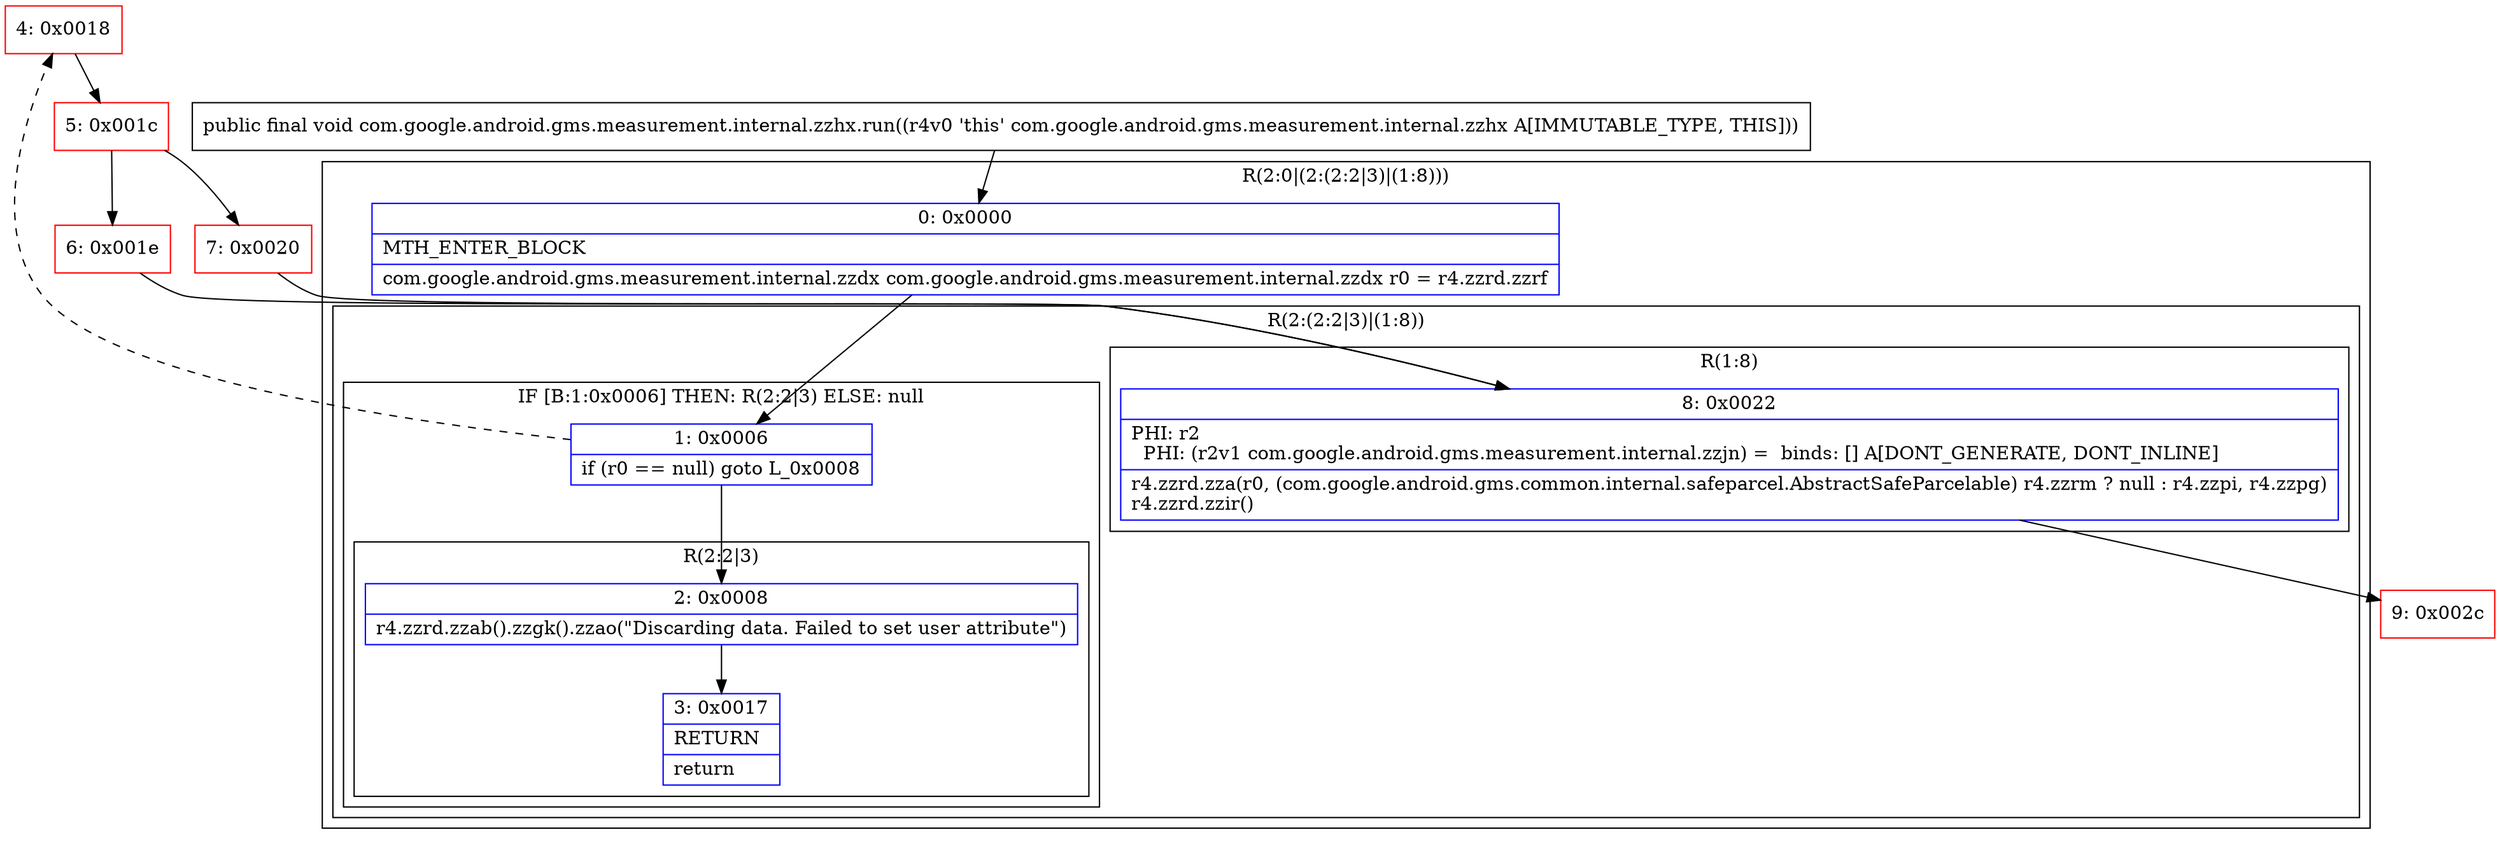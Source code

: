 digraph "CFG forcom.google.android.gms.measurement.internal.zzhx.run()V" {
subgraph cluster_Region_430303161 {
label = "R(2:0|(2:(2:2|3)|(1:8)))";
node [shape=record,color=blue];
Node_0 [shape=record,label="{0\:\ 0x0000|MTH_ENTER_BLOCK\l|com.google.android.gms.measurement.internal.zzdx com.google.android.gms.measurement.internal.zzdx r0 = r4.zzrd.zzrf\l}"];
subgraph cluster_Region_683625769 {
label = "R(2:(2:2|3)|(1:8))";
node [shape=record,color=blue];
subgraph cluster_IfRegion_1102344151 {
label = "IF [B:1:0x0006] THEN: R(2:2|3) ELSE: null";
node [shape=record,color=blue];
Node_1 [shape=record,label="{1\:\ 0x0006|if (r0 == null) goto L_0x0008\l}"];
subgraph cluster_Region_1251427646 {
label = "R(2:2|3)";
node [shape=record,color=blue];
Node_2 [shape=record,label="{2\:\ 0x0008|r4.zzrd.zzab().zzgk().zzao(\"Discarding data. Failed to set user attribute\")\l}"];
Node_3 [shape=record,label="{3\:\ 0x0017|RETURN\l|return\l}"];
}
}
subgraph cluster_Region_806171155 {
label = "R(1:8)";
node [shape=record,color=blue];
Node_8 [shape=record,label="{8\:\ 0x0022|PHI: r2 \l  PHI: (r2v1 com.google.android.gms.measurement.internal.zzjn) =  binds: [] A[DONT_GENERATE, DONT_INLINE]\l|r4.zzrd.zza(r0, (com.google.android.gms.common.internal.safeparcel.AbstractSafeParcelable) r4.zzrm ? null : r4.zzpi, r4.zzpg)\lr4.zzrd.zzir()\l}"];
}
}
}
Node_4 [shape=record,color=red,label="{4\:\ 0x0018}"];
Node_5 [shape=record,color=red,label="{5\:\ 0x001c}"];
Node_6 [shape=record,color=red,label="{6\:\ 0x001e}"];
Node_7 [shape=record,color=red,label="{7\:\ 0x0020}"];
Node_9 [shape=record,color=red,label="{9\:\ 0x002c}"];
MethodNode[shape=record,label="{public final void com.google.android.gms.measurement.internal.zzhx.run((r4v0 'this' com.google.android.gms.measurement.internal.zzhx A[IMMUTABLE_TYPE, THIS])) }"];
MethodNode -> Node_0;
Node_0 -> Node_1;
Node_1 -> Node_2;
Node_1 -> Node_4[style=dashed];
Node_2 -> Node_3;
Node_8 -> Node_9;
Node_4 -> Node_5;
Node_5 -> Node_6;
Node_5 -> Node_7;
Node_6 -> Node_8;
Node_7 -> Node_8;
}


